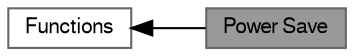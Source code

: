 digraph "Power Save"
{
 // LATEX_PDF_SIZE
  bgcolor="transparent";
  edge [fontname=FreeSans,fontsize=10,labelfontname=FreeSans,labelfontsize=10];
  node [fontname=FreeSans,fontsize=10,shape=box,height=0.2,width=0.4];
  rankdir=LR;
  Node2 [label="Functions",height=0.2,width=0.4,color="grey40", fillcolor="white", style="filled",URL="$group___w_l_a_n_a_p_i.html",tooltip="Here are listed all the functions that implement the Wlan APIs."];
  Node1 [label="Power Save",height=0.2,width=0.4,color="gray40", fillcolor="grey60", style="filled", fontcolor="black",tooltip="Here are listed all the functions that implement the Power-Save APIs."];
  Node2->Node1 [shape=plaintext, dir="back", style="solid"];
}
